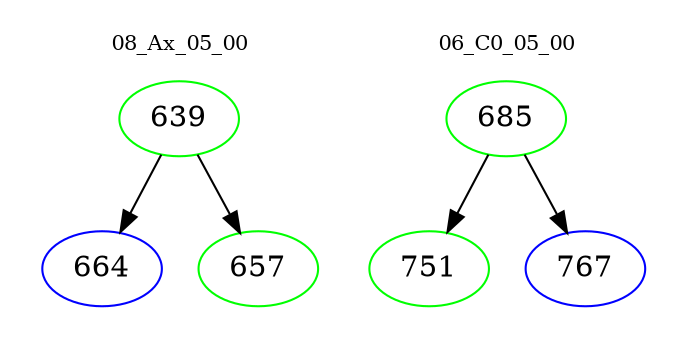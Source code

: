 digraph{
subgraph cluster_0 {
color = white
label = "08_Ax_05_00";
fontsize=10;
T0_639 [label="639", color="green"]
T0_639 -> T0_664 [color="black"]
T0_664 [label="664", color="blue"]
T0_639 -> T0_657 [color="black"]
T0_657 [label="657", color="green"]
}
subgraph cluster_1 {
color = white
label = "06_C0_05_00";
fontsize=10;
T1_685 [label="685", color="green"]
T1_685 -> T1_751 [color="black"]
T1_751 [label="751", color="green"]
T1_685 -> T1_767 [color="black"]
T1_767 [label="767", color="blue"]
}
}
